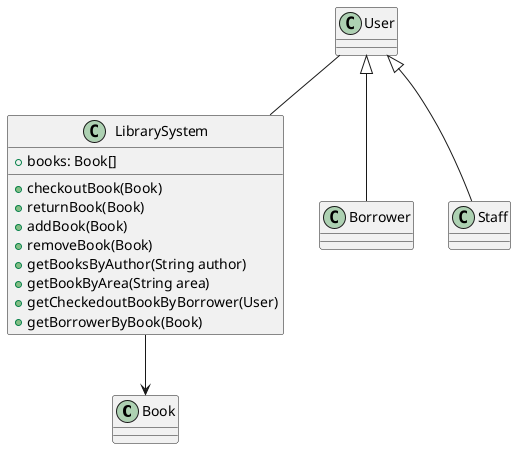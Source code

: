 @startuml init2

class Book{

}

class LibrarySystem{
    + books: Book[]
    + checkoutBook(Book)
    + returnBook(Book)
    + addBook(Book)
    + removeBook(Book)
    + getBooksByAuthor(String author)
    + getBookByArea(String area)
    + getCheckedoutBookByBorrower(User)
    + getBorrowerByBook(Book)
}

LibrarySystem --> Book

class User{

}

together{
    class Staff{

    }

    class Borrower{

    }
}

User -- LibrarySystem
User <|-- Staff
User <|-- Borrower

@enduml